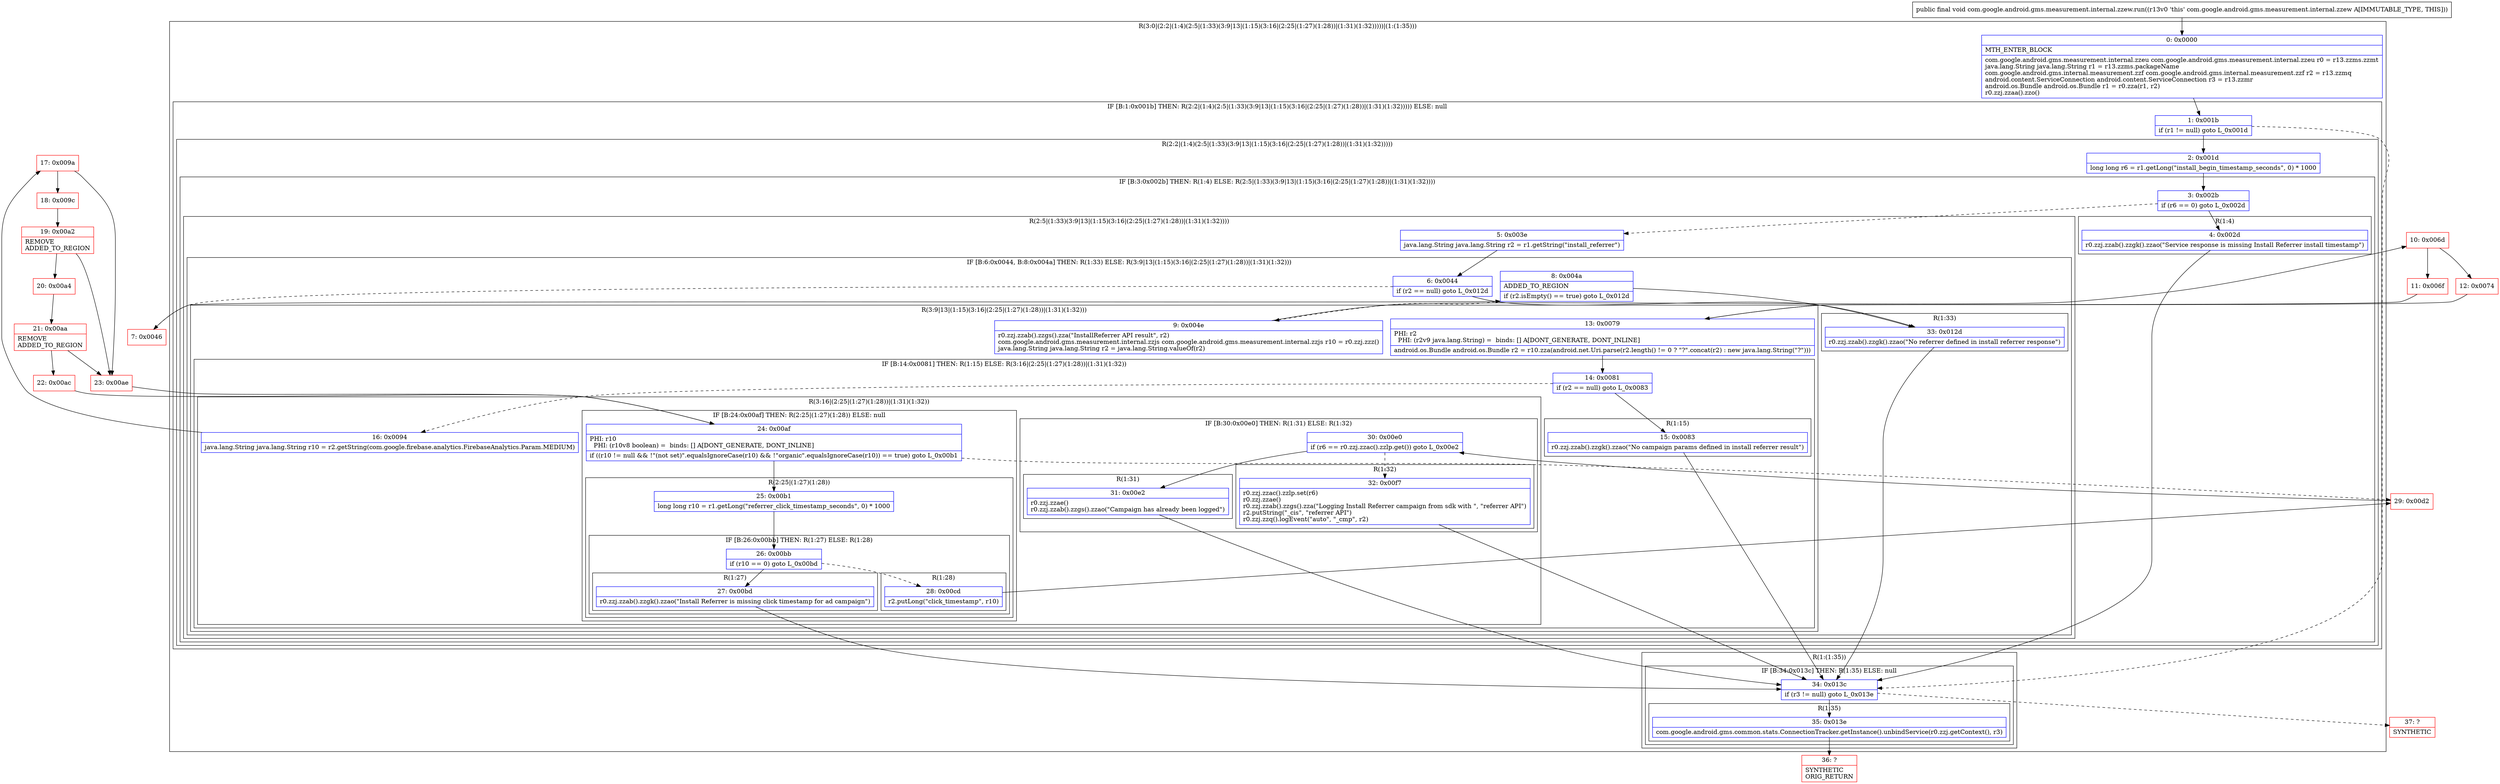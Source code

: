 digraph "CFG forcom.google.android.gms.measurement.internal.zzew.run()V" {
subgraph cluster_Region_239283484 {
label = "R(3:0|(2:2|(1:4)(2:5|(1:33)(3:9|13|(1:15)(3:16|(2:25|(1:27)(1:28))|(1:31)(1:32)))))|(1:(1:35)))";
node [shape=record,color=blue];
Node_0 [shape=record,label="{0\:\ 0x0000|MTH_ENTER_BLOCK\l|com.google.android.gms.measurement.internal.zzeu com.google.android.gms.measurement.internal.zzeu r0 = r13.zzms.zzmt\ljava.lang.String java.lang.String r1 = r13.zzms.packageName\lcom.google.android.gms.internal.measurement.zzf com.google.android.gms.internal.measurement.zzf r2 = r13.zzmq\landroid.content.ServiceConnection android.content.ServiceConnection r3 = r13.zzmr\landroid.os.Bundle android.os.Bundle r1 = r0.zza(r1, r2)\lr0.zzj.zzaa().zzo()\l}"];
subgraph cluster_IfRegion_930714204 {
label = "IF [B:1:0x001b] THEN: R(2:2|(1:4)(2:5|(1:33)(3:9|13|(1:15)(3:16|(2:25|(1:27)(1:28))|(1:31)(1:32))))) ELSE: null";
node [shape=record,color=blue];
Node_1 [shape=record,label="{1\:\ 0x001b|if (r1 != null) goto L_0x001d\l}"];
subgraph cluster_Region_1803395058 {
label = "R(2:2|(1:4)(2:5|(1:33)(3:9|13|(1:15)(3:16|(2:25|(1:27)(1:28))|(1:31)(1:32)))))";
node [shape=record,color=blue];
Node_2 [shape=record,label="{2\:\ 0x001d|long long r6 = r1.getLong(\"install_begin_timestamp_seconds\", 0) * 1000\l}"];
subgraph cluster_IfRegion_54129578 {
label = "IF [B:3:0x002b] THEN: R(1:4) ELSE: R(2:5|(1:33)(3:9|13|(1:15)(3:16|(2:25|(1:27)(1:28))|(1:31)(1:32))))";
node [shape=record,color=blue];
Node_3 [shape=record,label="{3\:\ 0x002b|if (r6 == 0) goto L_0x002d\l}"];
subgraph cluster_Region_448919657 {
label = "R(1:4)";
node [shape=record,color=blue];
Node_4 [shape=record,label="{4\:\ 0x002d|r0.zzj.zzab().zzgk().zzao(\"Service response is missing Install Referrer install timestamp\")\l}"];
}
subgraph cluster_Region_235508598 {
label = "R(2:5|(1:33)(3:9|13|(1:15)(3:16|(2:25|(1:27)(1:28))|(1:31)(1:32))))";
node [shape=record,color=blue];
Node_5 [shape=record,label="{5\:\ 0x003e|java.lang.String java.lang.String r2 = r1.getString(\"install_referrer\")\l}"];
subgraph cluster_IfRegion_79457840 {
label = "IF [B:6:0x0044, B:8:0x004a] THEN: R(1:33) ELSE: R(3:9|13|(1:15)(3:16|(2:25|(1:27)(1:28))|(1:31)(1:32)))";
node [shape=record,color=blue];
Node_6 [shape=record,label="{6\:\ 0x0044|if (r2 == null) goto L_0x012d\l}"];
Node_8 [shape=record,label="{8\:\ 0x004a|ADDED_TO_REGION\l|if (r2.isEmpty() == true) goto L_0x012d\l}"];
subgraph cluster_Region_19078876 {
label = "R(1:33)";
node [shape=record,color=blue];
Node_33 [shape=record,label="{33\:\ 0x012d|r0.zzj.zzab().zzgk().zzao(\"No referrer defined in install referrer response\")\l}"];
}
subgraph cluster_Region_904399217 {
label = "R(3:9|13|(1:15)(3:16|(2:25|(1:27)(1:28))|(1:31)(1:32)))";
node [shape=record,color=blue];
Node_9 [shape=record,label="{9\:\ 0x004e|r0.zzj.zzab().zzgs().zza(\"InstallReferrer API result\", r2)\lcom.google.android.gms.measurement.internal.zzjs com.google.android.gms.measurement.internal.zzjs r10 = r0.zzj.zzz()\ljava.lang.String java.lang.String r2 = java.lang.String.valueOf(r2)\l}"];
Node_13 [shape=record,label="{13\:\ 0x0079|PHI: r2 \l  PHI: (r2v9 java.lang.String) =  binds: [] A[DONT_GENERATE, DONT_INLINE]\l|android.os.Bundle android.os.Bundle r2 = r10.zza(android.net.Uri.parse(r2.length() != 0 ? \"?\".concat(r2) : new java.lang.String(\"?\")))\l}"];
subgraph cluster_IfRegion_1181536242 {
label = "IF [B:14:0x0081] THEN: R(1:15) ELSE: R(3:16|(2:25|(1:27)(1:28))|(1:31)(1:32))";
node [shape=record,color=blue];
Node_14 [shape=record,label="{14\:\ 0x0081|if (r2 == null) goto L_0x0083\l}"];
subgraph cluster_Region_575990045 {
label = "R(1:15)";
node [shape=record,color=blue];
Node_15 [shape=record,label="{15\:\ 0x0083|r0.zzj.zzab().zzgk().zzao(\"No campaign params defined in install referrer result\")\l}"];
}
subgraph cluster_Region_1977233235 {
label = "R(3:16|(2:25|(1:27)(1:28))|(1:31)(1:32))";
node [shape=record,color=blue];
Node_16 [shape=record,label="{16\:\ 0x0094|java.lang.String java.lang.String r10 = r2.getString(com.google.firebase.analytics.FirebaseAnalytics.Param.MEDIUM)\l}"];
subgraph cluster_IfRegion_1587020313 {
label = "IF [B:24:0x00af] THEN: R(2:25|(1:27)(1:28)) ELSE: null";
node [shape=record,color=blue];
Node_24 [shape=record,label="{24\:\ 0x00af|PHI: r10 \l  PHI: (r10v8 boolean) =  binds: [] A[DONT_GENERATE, DONT_INLINE]\l|if ((r10 != null && !\"(not set)\".equalsIgnoreCase(r10) && !\"organic\".equalsIgnoreCase(r10)) == true) goto L_0x00b1\l}"];
subgraph cluster_Region_2024371601 {
label = "R(2:25|(1:27)(1:28))";
node [shape=record,color=blue];
Node_25 [shape=record,label="{25\:\ 0x00b1|long long r10 = r1.getLong(\"referrer_click_timestamp_seconds\", 0) * 1000\l}"];
subgraph cluster_IfRegion_2116765031 {
label = "IF [B:26:0x00bb] THEN: R(1:27) ELSE: R(1:28)";
node [shape=record,color=blue];
Node_26 [shape=record,label="{26\:\ 0x00bb|if (r10 == 0) goto L_0x00bd\l}"];
subgraph cluster_Region_935546766 {
label = "R(1:27)";
node [shape=record,color=blue];
Node_27 [shape=record,label="{27\:\ 0x00bd|r0.zzj.zzab().zzgk().zzao(\"Install Referrer is missing click timestamp for ad campaign\")\l}"];
}
subgraph cluster_Region_959588065 {
label = "R(1:28)";
node [shape=record,color=blue];
Node_28 [shape=record,label="{28\:\ 0x00cd|r2.putLong(\"click_timestamp\", r10)\l}"];
}
}
}
}
subgraph cluster_IfRegion_772760148 {
label = "IF [B:30:0x00e0] THEN: R(1:31) ELSE: R(1:32)";
node [shape=record,color=blue];
Node_30 [shape=record,label="{30\:\ 0x00e0|if (r6 == r0.zzj.zzac().zzlp.get()) goto L_0x00e2\l}"];
subgraph cluster_Region_1540965733 {
label = "R(1:31)";
node [shape=record,color=blue];
Node_31 [shape=record,label="{31\:\ 0x00e2|r0.zzj.zzae()\lr0.zzj.zzab().zzgs().zzao(\"Campaign has already been logged\")\l}"];
}
subgraph cluster_Region_1589662466 {
label = "R(1:32)";
node [shape=record,color=blue];
Node_32 [shape=record,label="{32\:\ 0x00f7|r0.zzj.zzac().zzlp.set(r6)\lr0.zzj.zzae()\lr0.zzj.zzab().zzgs().zza(\"Logging Install Referrer campaign from sdk with \", \"referrer API\")\lr2.putString(\"_cis\", \"referrer API\")\lr0.zzj.zzq().logEvent(\"auto\", \"_cmp\", r2)\l}"];
}
}
}
}
}
}
}
}
}
}
subgraph cluster_Region_1921150412 {
label = "R(1:(1:35))";
node [shape=record,color=blue];
subgraph cluster_IfRegion_639240599 {
label = "IF [B:34:0x013c] THEN: R(1:35) ELSE: null";
node [shape=record,color=blue];
Node_34 [shape=record,label="{34\:\ 0x013c|if (r3 != null) goto L_0x013e\l}"];
subgraph cluster_Region_1934809195 {
label = "R(1:35)";
node [shape=record,color=blue];
Node_35 [shape=record,label="{35\:\ 0x013e|com.google.android.gms.common.stats.ConnectionTracker.getInstance().unbindService(r0.zzj.getContext(), r3)\l}"];
}
}
}
}
Node_7 [shape=record,color=red,label="{7\:\ 0x0046}"];
Node_10 [shape=record,color=red,label="{10\:\ 0x006d}"];
Node_11 [shape=record,color=red,label="{11\:\ 0x006f}"];
Node_12 [shape=record,color=red,label="{12\:\ 0x0074}"];
Node_17 [shape=record,color=red,label="{17\:\ 0x009a}"];
Node_18 [shape=record,color=red,label="{18\:\ 0x009c}"];
Node_19 [shape=record,color=red,label="{19\:\ 0x00a2|REMOVE\lADDED_TO_REGION\l}"];
Node_20 [shape=record,color=red,label="{20\:\ 0x00a4}"];
Node_21 [shape=record,color=red,label="{21\:\ 0x00aa|REMOVE\lADDED_TO_REGION\l}"];
Node_22 [shape=record,color=red,label="{22\:\ 0x00ac}"];
Node_23 [shape=record,color=red,label="{23\:\ 0x00ae}"];
Node_29 [shape=record,color=red,label="{29\:\ 0x00d2}"];
Node_36 [shape=record,color=red,label="{36\:\ ?|SYNTHETIC\lORIG_RETURN\l}"];
Node_37 [shape=record,color=red,label="{37\:\ ?|SYNTHETIC\l}"];
MethodNode[shape=record,label="{public final void com.google.android.gms.measurement.internal.zzew.run((r13v0 'this' com.google.android.gms.measurement.internal.zzew A[IMMUTABLE_TYPE, THIS])) }"];
MethodNode -> Node_0;
Node_0 -> Node_1;
Node_1 -> Node_2;
Node_1 -> Node_34[style=dashed];
Node_2 -> Node_3;
Node_3 -> Node_4;
Node_3 -> Node_5[style=dashed];
Node_4 -> Node_34;
Node_5 -> Node_6;
Node_6 -> Node_7[style=dashed];
Node_6 -> Node_33;
Node_8 -> Node_9[style=dashed];
Node_8 -> Node_33;
Node_33 -> Node_34;
Node_9 -> Node_10;
Node_13 -> Node_14;
Node_14 -> Node_15;
Node_14 -> Node_16[style=dashed];
Node_15 -> Node_34;
Node_16 -> Node_17;
Node_24 -> Node_25;
Node_24 -> Node_29[style=dashed];
Node_25 -> Node_26;
Node_26 -> Node_27;
Node_26 -> Node_28[style=dashed];
Node_27 -> Node_34;
Node_28 -> Node_29;
Node_30 -> Node_31;
Node_30 -> Node_32[style=dashed];
Node_31 -> Node_34;
Node_32 -> Node_34;
Node_34 -> Node_35;
Node_34 -> Node_37[style=dashed];
Node_35 -> Node_36;
Node_7 -> Node_8;
Node_10 -> Node_11;
Node_10 -> Node_12;
Node_11 -> Node_13;
Node_12 -> Node_13;
Node_17 -> Node_18;
Node_17 -> Node_23;
Node_18 -> Node_19;
Node_19 -> Node_20;
Node_19 -> Node_23;
Node_20 -> Node_21;
Node_21 -> Node_22;
Node_21 -> Node_23;
Node_22 -> Node_24;
Node_23 -> Node_24;
Node_29 -> Node_30;
}

